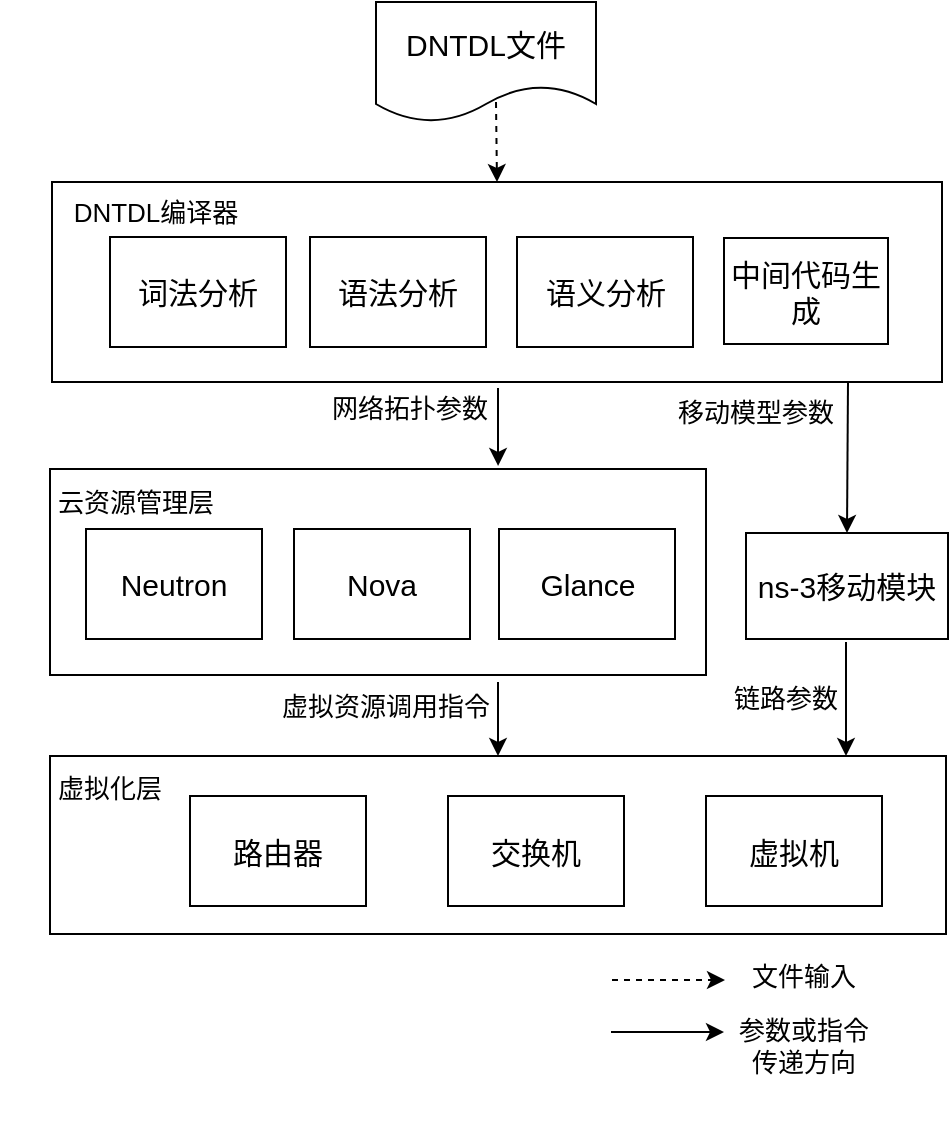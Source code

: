 <mxfile version="10.8.0" type="github"><diagram id="JTEC7zDQZaKKNVADHG2T" name="Page-1"><mxGraphModel dx="1394" dy="765" grid="0" gridSize="10" guides="1" tooltips="1" connect="1" arrows="1" fold="1" page="1" pageScale="1" pageWidth="827" pageHeight="1169" math="0" shadow="0"><root><mxCell id="0"/><mxCell id="1" parent="0"/><mxCell id="3YXMTrAYTGrcyRpoww6Z-1" value="&lt;font style=&quot;font-size: 15px&quot;&gt;DNTDL文件&lt;/font&gt;" style="shape=document;whiteSpace=wrap;html=1;boundedLbl=1;" parent="1" vertex="1"><mxGeometry x="335" y="160" width="110" height="60" as="geometry"/></mxCell><mxCell id="3YXMTrAYTGrcyRpoww6Z-34" style="rounded=0;orthogonalLoop=1;jettySize=auto;html=1;entryX=0.5;entryY=0;entryDx=0;entryDy=0;" parent="1" target="3YXMTrAYTGrcyRpoww6Z-46" edge="1"><mxGeometry relative="1" as="geometry"><mxPoint x="580" y="425" as="targetPoint"/><mxPoint x="571" y="350" as="sourcePoint"/></mxGeometry></mxCell><mxCell id="3YXMTrAYTGrcyRpoww6Z-44" style="edgeStyle=none;rounded=0;orthogonalLoop=1;jettySize=auto;html=1;entryX=0.5;entryY=0;entryDx=0;entryDy=0;dashed=1;" parent="1" target="3YXMTrAYTGrcyRpoww6Z-3" edge="1"><mxGeometry relative="1" as="geometry"><mxPoint x="395" y="210" as="sourcePoint"/><mxPoint x="430" y="210" as="targetPoint"/></mxGeometry></mxCell><mxCell id="3YXMTrAYTGrcyRpoww6Z-3" value="" style="rounded=0;whiteSpace=wrap;html=1;" parent="1" vertex="1"><mxGeometry x="173" y="250" width="445" height="100" as="geometry"/></mxCell><mxCell id="3YXMTrAYTGrcyRpoww6Z-14" value="&lt;font style=&quot;font-size: 13px&quot;&gt;移动模型参数&lt;/font&gt;" style="text;html=1;strokeColor=none;fillColor=none;align=center;verticalAlign=middle;whiteSpace=wrap;rounded=0;" parent="1" vertex="1"><mxGeometry x="470" y="355" width="110" height="20" as="geometry"/></mxCell><mxCell id="3YXMTrAYTGrcyRpoww6Z-17" value="" style="rounded=0;whiteSpace=wrap;html=1;" parent="1" vertex="1"><mxGeometry x="172" y="537" width="448" height="89" as="geometry"/></mxCell><mxCell id="3YXMTrAYTGrcyRpoww6Z-26" value="&lt;font style=&quot;font-size: 13px&quot;&gt;网络拓扑参数&lt;/font&gt;" style="text;html=1;strokeColor=none;fillColor=none;align=center;verticalAlign=middle;whiteSpace=wrap;rounded=0;" parent="1" vertex="1"><mxGeometry x="306.5" y="353" width="90" height="20" as="geometry"/></mxCell><mxCell id="3YXMTrAYTGrcyRpoww6Z-30" value="&lt;span style=&quot;font-size: 15px&quot;&gt;路由器&lt;/span&gt;" style="rounded=0;whiteSpace=wrap;html=1;" parent="1" vertex="1"><mxGeometry x="242" y="557" width="88" height="55" as="geometry"/></mxCell><mxCell id="3YXMTrAYTGrcyRpoww6Z-31" value="&lt;span style=&quot;font-size: 15px&quot;&gt;交换机&lt;/span&gt;" style="rounded=0;whiteSpace=wrap;html=1;" parent="1" vertex="1"><mxGeometry x="371" y="557" width="88" height="55" as="geometry"/></mxCell><mxCell id="3YXMTrAYTGrcyRpoww6Z-33" value="&lt;span style=&quot;font-size: 15px&quot;&gt;虚拟机&lt;/span&gt;" style="rounded=0;whiteSpace=wrap;html=1;" parent="1" vertex="1"><mxGeometry x="500" y="557" width="88" height="55" as="geometry"/></mxCell><mxCell id="3YXMTrAYTGrcyRpoww6Z-36" value="&lt;font style=&quot;font-size: 13px&quot;&gt;链路参数&lt;/font&gt;" style="text;html=1;strokeColor=none;fillColor=none;align=center;verticalAlign=middle;whiteSpace=wrap;rounded=0;" parent="1" vertex="1"><mxGeometry x="484.5" y="498" width="110" height="20" as="geometry"/></mxCell><mxCell id="3YXMTrAYTGrcyRpoww6Z-37" value="&lt;font style=&quot;font-size: 13px&quot;&gt;DNTDL编译器&lt;/font&gt;" style="text;html=1;strokeColor=none;fillColor=none;align=center;verticalAlign=middle;whiteSpace=wrap;rounded=0;" parent="1" vertex="1"><mxGeometry x="170" y="230" width="110" height="70" as="geometry"/></mxCell><mxCell id="3YXMTrAYTGrcyRpoww6Z-40" value="&lt;span style=&quot;font-size: 15px&quot;&gt;词法分析&lt;/span&gt;" style="rounded=0;whiteSpace=wrap;html=1;" parent="1" vertex="1"><mxGeometry x="202" y="277.5" width="88" height="55" as="geometry"/></mxCell><mxCell id="3YXMTrAYTGrcyRpoww6Z-41" value="&lt;span style=&quot;font-size: 15px&quot;&gt;语法分析&lt;/span&gt;" style="rounded=0;whiteSpace=wrap;html=1;" parent="1" vertex="1"><mxGeometry x="302" y="277.5" width="88" height="55" as="geometry"/></mxCell><mxCell id="3YXMTrAYTGrcyRpoww6Z-42" value="&lt;span style=&quot;font-size: 15px&quot;&gt;中间代码生成&lt;/span&gt;" style="rounded=0;whiteSpace=wrap;html=1;" parent="1" vertex="1"><mxGeometry x="509" y="278" width="82" height="53" as="geometry"/></mxCell><mxCell id="3YXMTrAYTGrcyRpoww6Z-43" value="&lt;span style=&quot;font-size: 15px&quot;&gt;语义分析&lt;/span&gt;" style="rounded=0;whiteSpace=wrap;html=1;" parent="1" vertex="1"><mxGeometry x="405.5" y="277.5" width="88" height="55" as="geometry"/></mxCell><mxCell id="3YXMTrAYTGrcyRpoww6Z-46" value="&lt;span style=&quot;font-size: 15px&quot;&gt;ns-3移动模块&lt;/span&gt;" style="rounded=0;whiteSpace=wrap;html=1;" parent="1" vertex="1"><mxGeometry x="520" y="425.5" width="101" height="53" as="geometry"/></mxCell><mxCell id="3YXMTrAYTGrcyRpoww6Z-48" value="" style="group" parent="1" vertex="1" connectable="0"><mxGeometry x="160" y="375" width="340" height="121.5" as="geometry"/></mxCell><mxCell id="3YXMTrAYTGrcyRpoww6Z-2" value="" style="rounded=0;whiteSpace=wrap;html=1;" parent="3YXMTrAYTGrcyRpoww6Z-48" vertex="1"><mxGeometry x="12" y="18.5" width="328" height="103" as="geometry"/></mxCell><mxCell id="3YXMTrAYTGrcyRpoww6Z-5" value="&lt;font style=&quot;font-size: 15px&quot;&gt;Nova&lt;/font&gt;" style="rounded=0;whiteSpace=wrap;html=1;" parent="3YXMTrAYTGrcyRpoww6Z-48" vertex="1"><mxGeometry x="134" y="48.5" width="88" height="55" as="geometry"/></mxCell><mxCell id="3YXMTrAYTGrcyRpoww6Z-8" value="&lt;font style=&quot;font-size: 13px&quot;&gt;云资源管理层&lt;/font&gt;" style="text;html=1;strokeColor=none;fillColor=none;align=center;verticalAlign=middle;whiteSpace=wrap;rounded=0;" parent="3YXMTrAYTGrcyRpoww6Z-48" vertex="1"><mxGeometry width="110" height="70" as="geometry"/></mxCell><mxCell id="3YXMTrAYTGrcyRpoww6Z-28" value="&lt;font style=&quot;font-size: 15px&quot;&gt;Glance&lt;/font&gt;" style="rounded=0;whiteSpace=wrap;html=1;" parent="3YXMTrAYTGrcyRpoww6Z-48" vertex="1"><mxGeometry x="236.5" y="48.5" width="88" height="55" as="geometry"/></mxCell><mxCell id="3YXMTrAYTGrcyRpoww6Z-29" value="&lt;span style=&quot;font-size: 15px&quot;&gt;Neutron&lt;/span&gt;" style="rounded=0;whiteSpace=wrap;html=1;" parent="3YXMTrAYTGrcyRpoww6Z-48" vertex="1"><mxGeometry x="30" y="48.5" width="88" height="55" as="geometry"/></mxCell><mxCell id="3YXMTrAYTGrcyRpoww6Z-50" value="&lt;font style=&quot;font-size: 13px&quot;&gt;虚拟化层&lt;/font&gt;" style="text;html=1;strokeColor=none;fillColor=none;align=center;verticalAlign=middle;whiteSpace=wrap;rounded=0;" parent="1" vertex="1"><mxGeometry x="147" y="518" width="110" height="70" as="geometry"/></mxCell><mxCell id="3YXMTrAYTGrcyRpoww6Z-52" style="rounded=0;orthogonalLoop=1;jettySize=auto;html=1;entryX=0.5;entryY=0;entryDx=0;entryDy=0;" parent="1" target="3YXMTrAYTGrcyRpoww6Z-17" edge="1"><mxGeometry relative="1" as="geometry"><mxPoint x="396" y="500" as="sourcePoint"/><mxPoint x="359.5" y="540.5" as="targetPoint"/></mxGeometry></mxCell><mxCell id="3YXMTrAYTGrcyRpoww6Z-53" style="rounded=0;orthogonalLoop=1;jettySize=auto;html=1;entryX=0.5;entryY=0;entryDx=0;entryDy=0;" parent="1" edge="1"><mxGeometry relative="1" as="geometry"><mxPoint x="570" y="480" as="sourcePoint"/><mxPoint x="570" y="537" as="targetPoint"/></mxGeometry></mxCell><mxCell id="3YXMTrAYTGrcyRpoww6Z-54" value="&lt;font style=&quot;font-size: 13px&quot;&gt;虚拟资源调用指令&lt;/font&gt;" style="text;html=1;strokeColor=none;fillColor=none;align=center;verticalAlign=middle;whiteSpace=wrap;rounded=0;" parent="1" vertex="1"><mxGeometry x="285" y="502" width="110" height="20" as="geometry"/></mxCell><mxCell id="1X-qE0lpkqS7fvRZro71-1" style="rounded=0;orthogonalLoop=1;jettySize=auto;html=1;entryX=0.683;entryY=-0.015;entryDx=0;entryDy=0;entryPerimeter=0;" parent="1" target="3YXMTrAYTGrcyRpoww6Z-2" edge="1"><mxGeometry relative="1" as="geometry"><mxPoint x="396" y="353" as="sourcePoint"/><mxPoint x="396" y="390" as="targetPoint"/></mxGeometry></mxCell><mxCell id="1X-qE0lpkqS7fvRZro71-4" value="" style="endArrow=classic;html=1;dashed=1;" parent="1" edge="1"><mxGeometry width="50" height="50" relative="1" as="geometry"><mxPoint x="453" y="649" as="sourcePoint"/><mxPoint x="509.5" y="649" as="targetPoint"/></mxGeometry></mxCell><mxCell id="1X-qE0lpkqS7fvRZro71-6" value="" style="endArrow=classic;html=1;" parent="1" edge="1"><mxGeometry width="50" height="50" relative="1" as="geometry"><mxPoint x="452.5" y="675" as="sourcePoint"/><mxPoint x="509" y="675" as="targetPoint"/></mxGeometry></mxCell><mxCell id="1X-qE0lpkqS7fvRZro71-8" value="&lt;font style=&quot;font-size: 13px&quot;&gt;文件输入&lt;/font&gt;" style="text;html=1;strokeColor=none;fillColor=none;align=center;verticalAlign=middle;whiteSpace=wrap;rounded=0;" parent="1" vertex="1"><mxGeometry x="493.5" y="612" width="110" height="70" as="geometry"/></mxCell><mxCell id="1X-qE0lpkqS7fvRZro71-10" value="&lt;font style=&quot;font-size: 13px&quot;&gt;参数或指令传递方向&lt;/font&gt;" style="text;html=1;strokeColor=none;fillColor=none;align=center;verticalAlign=middle;whiteSpace=wrap;rounded=0;" parent="1" vertex="1"><mxGeometry x="511" y="645" width="76" height="74" as="geometry"/></mxCell></root></mxGraphModel></diagram></mxfile>
